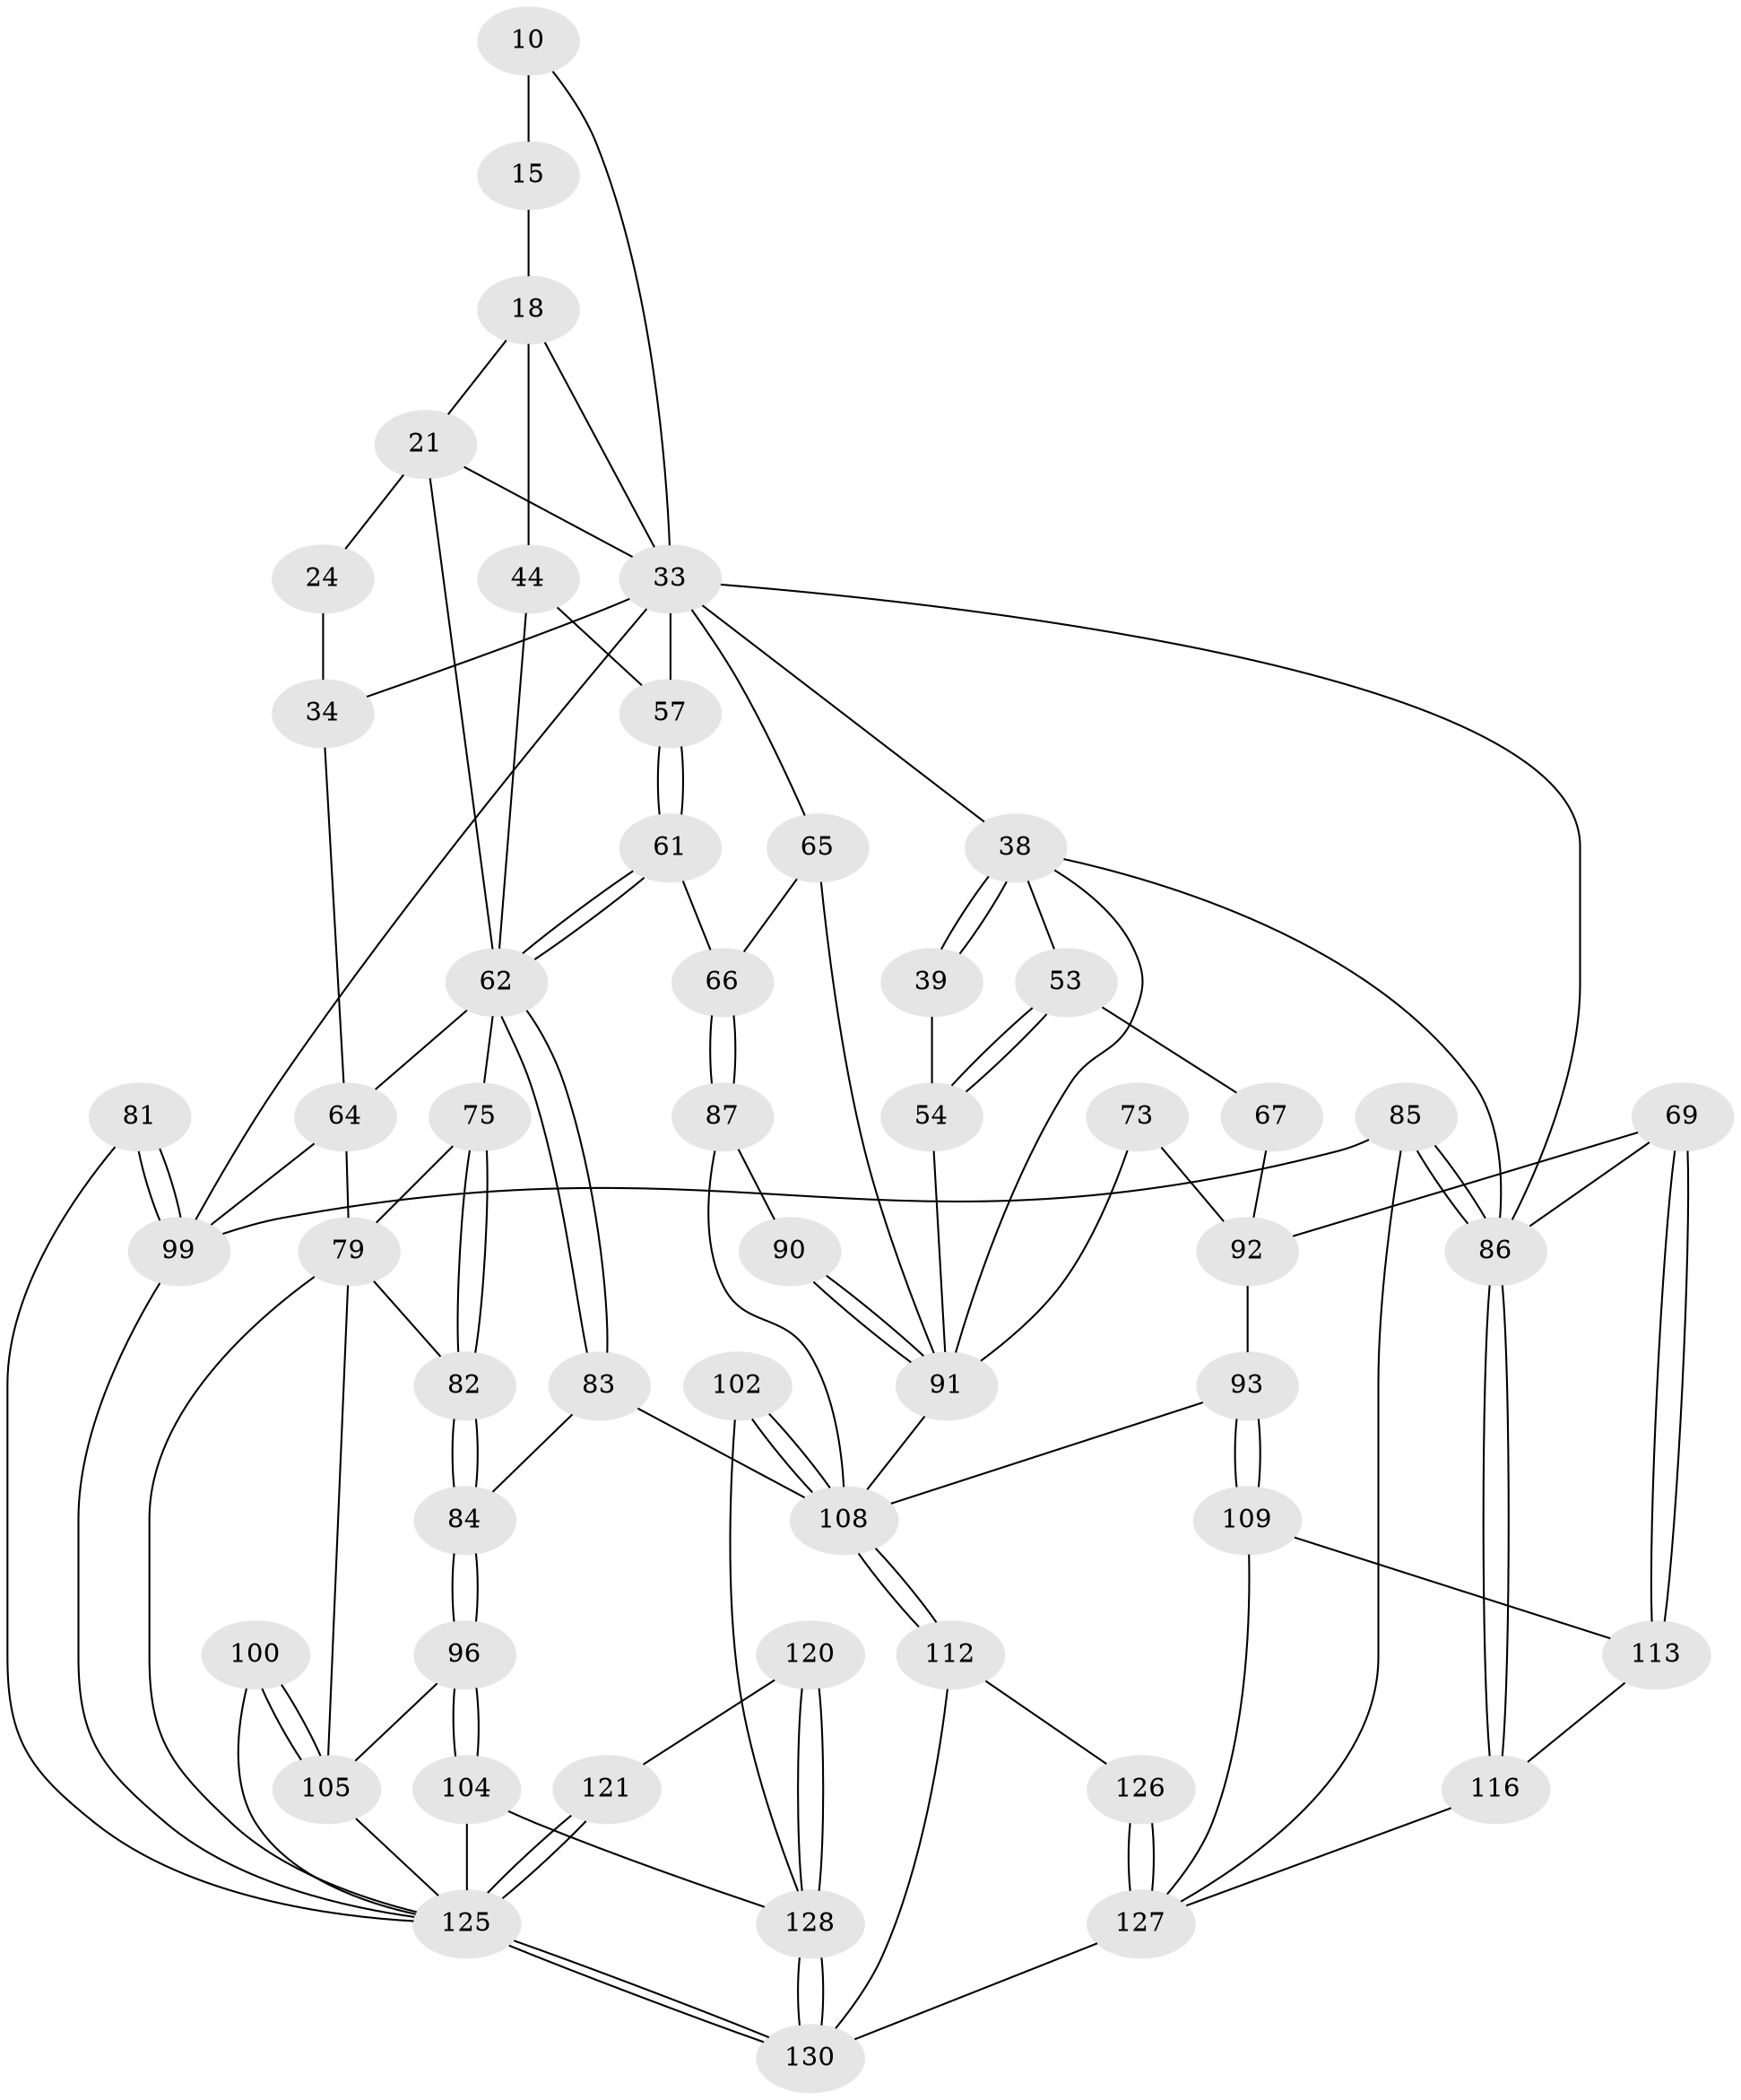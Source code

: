 // original degree distribution, {3: 0.046153846153846156, 6: 0.2692307692307692, 4: 0.2230769230769231, 5: 0.46153846153846156}
// Generated by graph-tools (version 1.1) at 2025/06/03/04/25 22:06:24]
// undirected, 52 vertices, 114 edges
graph export_dot {
graph [start="1"]
  node [color=gray90,style=filled];
  10 [pos="+0.4778584127870339+0.11342728120244965"];
  15 [pos="+0.3668255756352251+0.16737088972995526",super="+6"];
  18 [pos="+0.28921322889120293+0.1989279405417566",super="+4+17"];
  21 [pos="+0.1944723706927116+0.06216672960536028",super="+20"];
  24 [pos="+0.10615480359738912+0.21842557750178046",super="+23"];
  33 [pos="+0.5982047920659267+0.26804324036557325",super="+9+8+26+7+3+14"];
  34 [pos="+0.09021616524750267+0.21914564074565204",super="+22"];
  38 [pos="+0.882028155730742+0.22744773662788795",super="+28+30+37"];
  39 [pos="+0.7505305791925458+0.29145648269288993"];
  44 [pos="+0.3533256889452638+0.3354835032581001",super="+43+42+41"];
  53 [pos="+0.8406075741025413+0.41232169262378243",super="+51"];
  54 [pos="+0.8067039775422341+0.46125849934958557",super="+52"];
  57 [pos="+0.474755122729393+0.33718234085999693",super="+40"];
  61 [pos="+0.4589005099493983+0.4448103798745209"];
  62 [pos="+0.3701970979550567+0.4873418474371316",super="+58+59+60"];
  64 [pos="+0.09884435131018444+0.4231814702000823",super="+63"];
  65 [pos="+0.6189623952169142+0.38340699049059057",super="+32"];
  66 [pos="+0.5452127830121283+0.4812895321940579"];
  67 [pos="+0.9122220287520542+0.3787159696901612"];
  69 [pos="+1+0.6389640661154655"];
  73 [pos="+0.822275122671845+0.5078149052913279"];
  75 [pos="+0.22147851812003463+0.4565333881353305"];
  79 [pos="+0.07499808984382844+0.5548563472447385",super="+78+76"];
  81 [pos="+0+0.5666952239518958"];
  82 [pos="+0.21450971192050478+0.530398669059737"];
  83 [pos="+0.36721057308866184+0.5438026133648186"];
  84 [pos="+0.3207186831006208+0.581532555875875"];
  85 [pos="+1+1",super="+12"];
  86 [pos="+1+1",super="+68+36+35"];
  87 [pos="+0.5588659696335435+0.5534266341269053"];
  90 [pos="+0.6582091874907554+0.5566212322603215"];
  91 [pos="+0.7050898666403375+0.6413406445798188",super="+74+72"];
  92 [pos="+0.7872019613795332+0.6281166357252302",super="+70+71"];
  93 [pos="+0.722141355823164+0.6711567257019175"];
  96 [pos="+0.3057989356066006+0.6182929056701293"];
  99 [pos="+0+1",super="+13+47"];
  100 [pos="+0.1090133731783578+0.7060629493286698"];
  102 [pos="+0.4584990757788517+0.7435020453266018"];
  104 [pos="+0.34188322178051866+0.7261765859676026"];
  105 [pos="+0.1933125604803398+0.763547284528779",super="+97+98"];
  108 [pos="+0.5870124173996869+0.7960892845931585",super="+95+94+88+89"];
  109 [pos="+0.7818322422070886+0.7367655092266867"];
  112 [pos="+0.5957622878182482+0.8154825362764261"];
  113 [pos="+0.7988862468022593+0.7400893265352643"];
  116 [pos="+0.8231993699802324+0.799505546661926"];
  120 [pos="+0.39842442579769244+0.8949569381350041"];
  121 [pos="+0.29136499879729155+0.8638307418383141"];
  125 [pos="+0.02763128391062137+1",super="+115+106"];
  126 [pos="+0.7171670498852932+0.9942320442850232",super="+111"];
  127 [pos="+0.7792619164270085+1",super="+124+118"];
  128 [pos="+0.4039061247835336+0.9062723351484446",super="+123+119"];
  130 [pos="+0.441486432277966+1",super="+129"];
  10 -- 15 [weight=2];
  10 -- 33;
  15 -- 18 [weight=2];
  18 -- 44 [weight=2];
  18 -- 33;
  18 -- 21;
  21 -- 33;
  21 -- 24 [weight=2];
  21 -- 62;
  24 -- 34 [weight=2];
  33 -- 57;
  33 -- 38;
  33 -- 34;
  33 -- 99;
  33 -- 86;
  33 -- 65;
  34 -- 64;
  38 -- 39 [weight=2];
  38 -- 39;
  38 -- 86 [weight=2];
  38 -- 91;
  38 -- 53;
  39 -- 54;
  44 -- 57 [weight=2];
  44 -- 62 [weight=2];
  53 -- 54;
  53 -- 54;
  53 -- 67 [weight=2];
  54 -- 91;
  57 -- 61;
  57 -- 61;
  61 -- 62;
  61 -- 62;
  61 -- 66;
  62 -- 83;
  62 -- 83;
  62 -- 75;
  62 -- 64 [weight=2];
  64 -- 99;
  64 -- 79 [weight=2];
  65 -- 66;
  65 -- 91 [weight=2];
  66 -- 87;
  66 -- 87;
  67 -- 92;
  69 -- 113;
  69 -- 113;
  69 -- 86;
  69 -- 92;
  73 -- 92 [weight=2];
  73 -- 91;
  75 -- 82;
  75 -- 82;
  75 -- 79;
  79 -- 125;
  79 -- 105;
  79 -- 82;
  81 -- 99 [weight=2];
  81 -- 99;
  81 -- 125;
  82 -- 84;
  82 -- 84;
  83 -- 84;
  83 -- 108;
  84 -- 96;
  84 -- 96;
  85 -- 86 [weight=3];
  85 -- 86;
  85 -- 99 [weight=2];
  85 -- 127;
  86 -- 116;
  86 -- 116;
  87 -- 90;
  87 -- 108;
  90 -- 91 [weight=2];
  90 -- 91;
  91 -- 108;
  92 -- 93;
  93 -- 109;
  93 -- 109;
  93 -- 108;
  96 -- 104;
  96 -- 104;
  96 -- 105;
  99 -- 125;
  100 -- 105 [weight=2];
  100 -- 105;
  100 -- 125;
  102 -- 108 [weight=2];
  102 -- 108;
  102 -- 128;
  104 -- 125;
  104 -- 128;
  105 -- 125;
  108 -- 112;
  108 -- 112;
  109 -- 113;
  109 -- 127;
  112 -- 126;
  112 -- 130;
  113 -- 116;
  116 -- 127;
  120 -- 121;
  120 -- 128 [weight=2];
  120 -- 128;
  121 -- 125 [weight=2];
  121 -- 125;
  125 -- 130;
  125 -- 130;
  126 -- 127 [weight=3];
  126 -- 127;
  127 -- 130;
  128 -- 130 [weight=2];
  128 -- 130;
}
